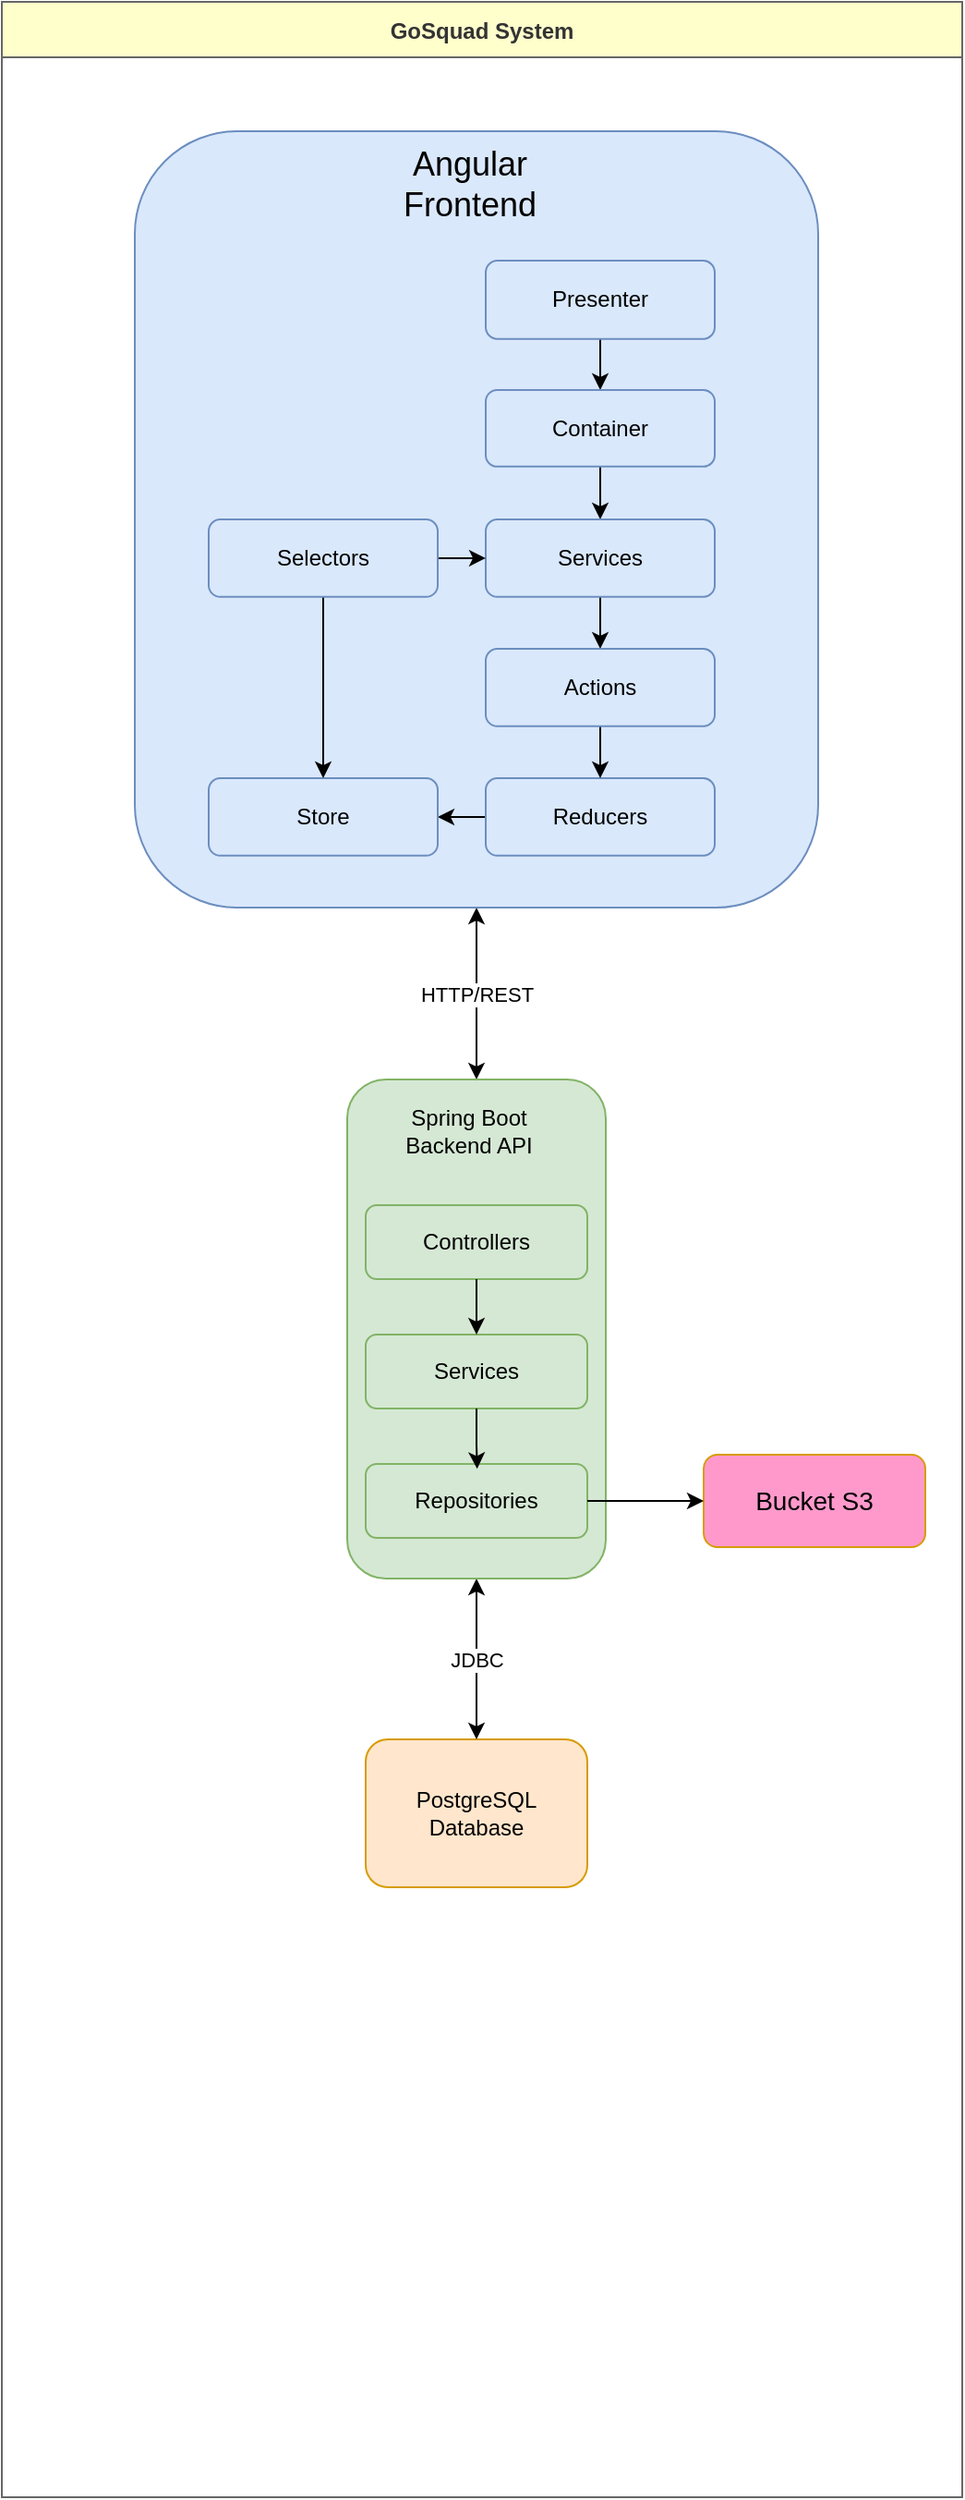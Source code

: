 <mxfile version="22.1.22" type="embed">
  <diagram id="component-diagram" name="Component Diagram">
    <mxGraphModel dx="3349" dy="2906" grid="1" gridSize="10" guides="1" tooltips="1" connect="1" arrows="1" fold="1" page="1" pageScale="1" pageWidth="850" pageHeight="1100" math="0" shadow="0">
      <root>
        <mxCell id="0" />
        <mxCell id="1" parent="0" />
        <mxCell id="2" value="GoSquad System" style="swimlane;startSize=30;fillColor=#FFFFCC;strokeColor=#666666;fontColor=#333333;" parent="1" vertex="1">
          <mxGeometry x="200" y="-490" width="520" height="1350" as="geometry" />
        </mxCell>
        <mxCell id="5" value="PostgreSQL&#xa;Database" style="rounded=1;whiteSpace=wrap;html=1;fillColor=#ffe6cc;strokeColor=#d79b00;" parent="2" vertex="1">
          <mxGeometry x="197" y="940" width="120" height="80" as="geometry" />
        </mxCell>
        <mxCell id="6" value="HTTP/REST" style="endArrow=classic;startArrow=classic;html=1;entryX=0.5;entryY=0;entryDx=0;entryDy=0;exitX=0.5;exitY=1;exitDx=0;exitDy=0;" parent="2" source="3" target="4" edge="1">
          <mxGeometry width="50" height="50" relative="1" as="geometry">
            <mxPoint x="310" y="220" as="sourcePoint" />
            <mxPoint x="250" y="110" as="targetPoint" />
          </mxGeometry>
        </mxCell>
        <mxCell id="7" value="JDBC" style="endArrow=classic;startArrow=classic;html=1;entryX=0.5;entryY=0;entryDx=0;entryDy=0;exitX=0.5;exitY=1;exitDx=0;exitDy=0;" parent="2" source="4" target="5" edge="1">
          <mxGeometry width="50" height="50" relative="1" as="geometry">
            <mxPoint x="400" y="160" as="sourcePoint" />
            <mxPoint x="450" y="110" as="targetPoint" />
          </mxGeometry>
        </mxCell>
        <mxCell id="28" value="" style="group" vertex="1" connectable="0" parent="2">
          <mxGeometry x="162" y="70" width="280" height="420" as="geometry" />
        </mxCell>
        <mxCell id="3" value="" style="rounded=1;whiteSpace=wrap;html=1;fillColor=#dae8fc;strokeColor=#6c8ebf;" parent="28" vertex="1">
          <mxGeometry x="-90" width="370" height="420" as="geometry" />
        </mxCell>
        <mxCell id="14" value="&lt;font style=&quot;font-size: 18px;&quot;&gt;Angular&lt;br style=&quot;border-color: var(--border-color);&quot;&gt;Frontend&lt;/font&gt;" style="text;html=1;strokeColor=none;fillColor=none;align=center;verticalAlign=middle;whiteSpace=wrap;rounded=0;" vertex="1" parent="28">
          <mxGeometry x="23" width="137" height="57.14" as="geometry" />
        </mxCell>
        <mxCell id="32" style="edgeStyle=orthogonalEdgeStyle;rounded=0;orthogonalLoop=1;jettySize=auto;html=1;entryX=0.5;entryY=0;entryDx=0;entryDy=0;" edge="1" parent="28" source="10" target="9">
          <mxGeometry relative="1" as="geometry" />
        </mxCell>
        <mxCell id="10" value="Presenter" style="rounded=1;whiteSpace=wrap;html=1;fillColor=#dae8fc;strokeColor=#6c8ebf;" vertex="1" parent="28">
          <mxGeometry x="100" y="70" width="124" height="42.38" as="geometry" />
        </mxCell>
        <mxCell id="33" style="edgeStyle=orthogonalEdgeStyle;rounded=0;orthogonalLoop=1;jettySize=auto;html=1;entryX=0.5;entryY=0;entryDx=0;entryDy=0;" edge="1" parent="28" source="9" target="8">
          <mxGeometry relative="1" as="geometry" />
        </mxCell>
        <mxCell id="9" value="Container" style="rounded=1;whiteSpace=wrap;html=1;fillColor=#dae8fc;strokeColor=#6c8ebf;" vertex="1" parent="28">
          <mxGeometry x="100" y="140" width="124" height="41.43" as="geometry" />
        </mxCell>
        <mxCell id="36" style="edgeStyle=orthogonalEdgeStyle;rounded=0;orthogonalLoop=1;jettySize=auto;html=1;entryX=0.5;entryY=0;entryDx=0;entryDy=0;" edge="1" parent="28" source="8" target="34">
          <mxGeometry relative="1" as="geometry" />
        </mxCell>
        <mxCell id="8" value="Services" style="rounded=1;whiteSpace=wrap;html=1;fillColor=#dae8fc;strokeColor=#6c8ebf;" vertex="1" parent="28">
          <mxGeometry x="100" y="210" width="124" height="41.9" as="geometry" />
        </mxCell>
        <mxCell id="43" style="edgeStyle=orthogonalEdgeStyle;rounded=0;orthogonalLoop=1;jettySize=auto;html=1;entryX=1;entryY=0.5;entryDx=0;entryDy=0;" edge="1" parent="28" source="35" target="39">
          <mxGeometry relative="1" as="geometry" />
        </mxCell>
        <mxCell id="35" value="Reducers" style="rounded=1;whiteSpace=wrap;html=1;fillColor=#dae8fc;strokeColor=#6c8ebf;" vertex="1" parent="28">
          <mxGeometry x="100" y="350" width="124" height="41.9" as="geometry" />
        </mxCell>
        <mxCell id="37" style="edgeStyle=orthogonalEdgeStyle;rounded=0;orthogonalLoop=1;jettySize=auto;html=1;entryX=0.5;entryY=0;entryDx=0;entryDy=0;" edge="1" parent="28" source="34" target="35">
          <mxGeometry relative="1" as="geometry" />
        </mxCell>
        <mxCell id="34" value="Actions" style="rounded=1;whiteSpace=wrap;html=1;fillColor=#dae8fc;strokeColor=#6c8ebf;" vertex="1" parent="28">
          <mxGeometry x="100" y="280" width="124" height="41.9" as="geometry" />
        </mxCell>
        <mxCell id="39" value="Store" style="rounded=1;whiteSpace=wrap;html=1;fillColor=#dae8fc;strokeColor=#6c8ebf;" vertex="1" parent="28">
          <mxGeometry x="-50" y="350" width="124" height="41.9" as="geometry" />
        </mxCell>
        <mxCell id="40" style="edgeStyle=orthogonalEdgeStyle;rounded=0;orthogonalLoop=1;jettySize=auto;html=1;entryX=0;entryY=0.5;entryDx=0;entryDy=0;" edge="1" parent="28" source="38" target="8">
          <mxGeometry relative="1" as="geometry" />
        </mxCell>
        <mxCell id="41" style="edgeStyle=orthogonalEdgeStyle;rounded=0;orthogonalLoop=1;jettySize=auto;html=1;entryX=0.5;entryY=0;entryDx=0;entryDy=0;" edge="1" parent="28" source="38" target="39">
          <mxGeometry relative="1" as="geometry" />
        </mxCell>
        <mxCell id="38" value="Selectors" style="rounded=1;whiteSpace=wrap;html=1;fillColor=#dae8fc;strokeColor=#6c8ebf;" vertex="1" parent="28">
          <mxGeometry x="-50" y="210" width="124" height="41.9" as="geometry" />
        </mxCell>
        <mxCell id="30" value="" style="group" vertex="1" connectable="0" parent="2">
          <mxGeometry x="187" y="583" width="140" height="270" as="geometry" />
        </mxCell>
        <mxCell id="4" value="" style="rounded=1;whiteSpace=wrap;html=1;fillColor=#d5e8d4;strokeColor=#82b366;" parent="30" vertex="1">
          <mxGeometry width="140" height="270" as="geometry" />
        </mxCell>
        <mxCell id="29" value="" style="group" vertex="1" connectable="0" parent="30">
          <mxGeometry x="10" y="13" width="120" height="235" as="geometry" />
        </mxCell>
        <mxCell id="13" value="Spring Boot&lt;br style=&quot;border-color: var(--border-color);&quot;&gt;Backend API" style="text;html=1;strokeColor=none;fillColor=none;align=center;verticalAlign=middle;whiteSpace=wrap;rounded=0;" vertex="1" parent="29">
          <mxGeometry x="16" width="80" height="30" as="geometry" />
        </mxCell>
        <mxCell id="15" value="Controllers" style="rounded=1;whiteSpace=wrap;html=1;fillColor=#d5e8d4;strokeColor=#82b366;" vertex="1" parent="29">
          <mxGeometry y="55" width="120" height="40" as="geometry" />
        </mxCell>
        <mxCell id="16" value="Services" style="rounded=1;whiteSpace=wrap;html=1;fillColor=#d5e8d4;strokeColor=#82b366;" vertex="1" parent="29">
          <mxGeometry y="125" width="120" height="40" as="geometry" />
        </mxCell>
        <mxCell id="22" style="edgeStyle=orthogonalEdgeStyle;rounded=0;orthogonalLoop=1;jettySize=auto;html=1;entryX=0.5;entryY=0;entryDx=0;entryDy=0;" edge="1" parent="29" source="15" target="16">
          <mxGeometry relative="1" as="geometry" />
        </mxCell>
        <mxCell id="17" value="Repositories" style="rounded=1;whiteSpace=wrap;html=1;fillColor=#d5e8d4;strokeColor=#82b366;" vertex="1" parent="29">
          <mxGeometry y="195" width="120" height="40" as="geometry" />
        </mxCell>
        <mxCell id="23" style="edgeStyle=orthogonalEdgeStyle;rounded=0;orthogonalLoop=1;jettySize=auto;html=1;entryX=0.503;entryY=0.067;entryDx=0;entryDy=0;entryPerimeter=0;" edge="1" parent="29" source="16" target="17">
          <mxGeometry relative="1" as="geometry" />
        </mxCell>
        <mxCell id="26" style="edgeStyle=orthogonalEdgeStyle;rounded=0;orthogonalLoop=1;jettySize=auto;html=1;exitX=0.5;exitY=1;exitDx=0;exitDy=0;" edge="1" parent="30" source="4" target="4">
          <mxGeometry relative="1" as="geometry" />
        </mxCell>
        <mxCell id="45" value="&lt;font style=&quot;font-size: 14px;&quot;&gt;Bucket S3&lt;/font&gt;" style="rounded=1;whiteSpace=wrap;html=1;fillColor=#FF99CC;strokeColor=#d79b00;" vertex="1" parent="2">
          <mxGeometry x="380" y="786" width="120" height="50" as="geometry" />
        </mxCell>
        <mxCell id="46" style="edgeStyle=orthogonalEdgeStyle;rounded=0;orthogonalLoop=1;jettySize=auto;html=1;entryX=0;entryY=0.5;entryDx=0;entryDy=0;" edge="1" parent="2" source="17" target="45">
          <mxGeometry relative="1" as="geometry" />
        </mxCell>
      </root>
    </mxGraphModel>
  </diagram>
</mxfile>

